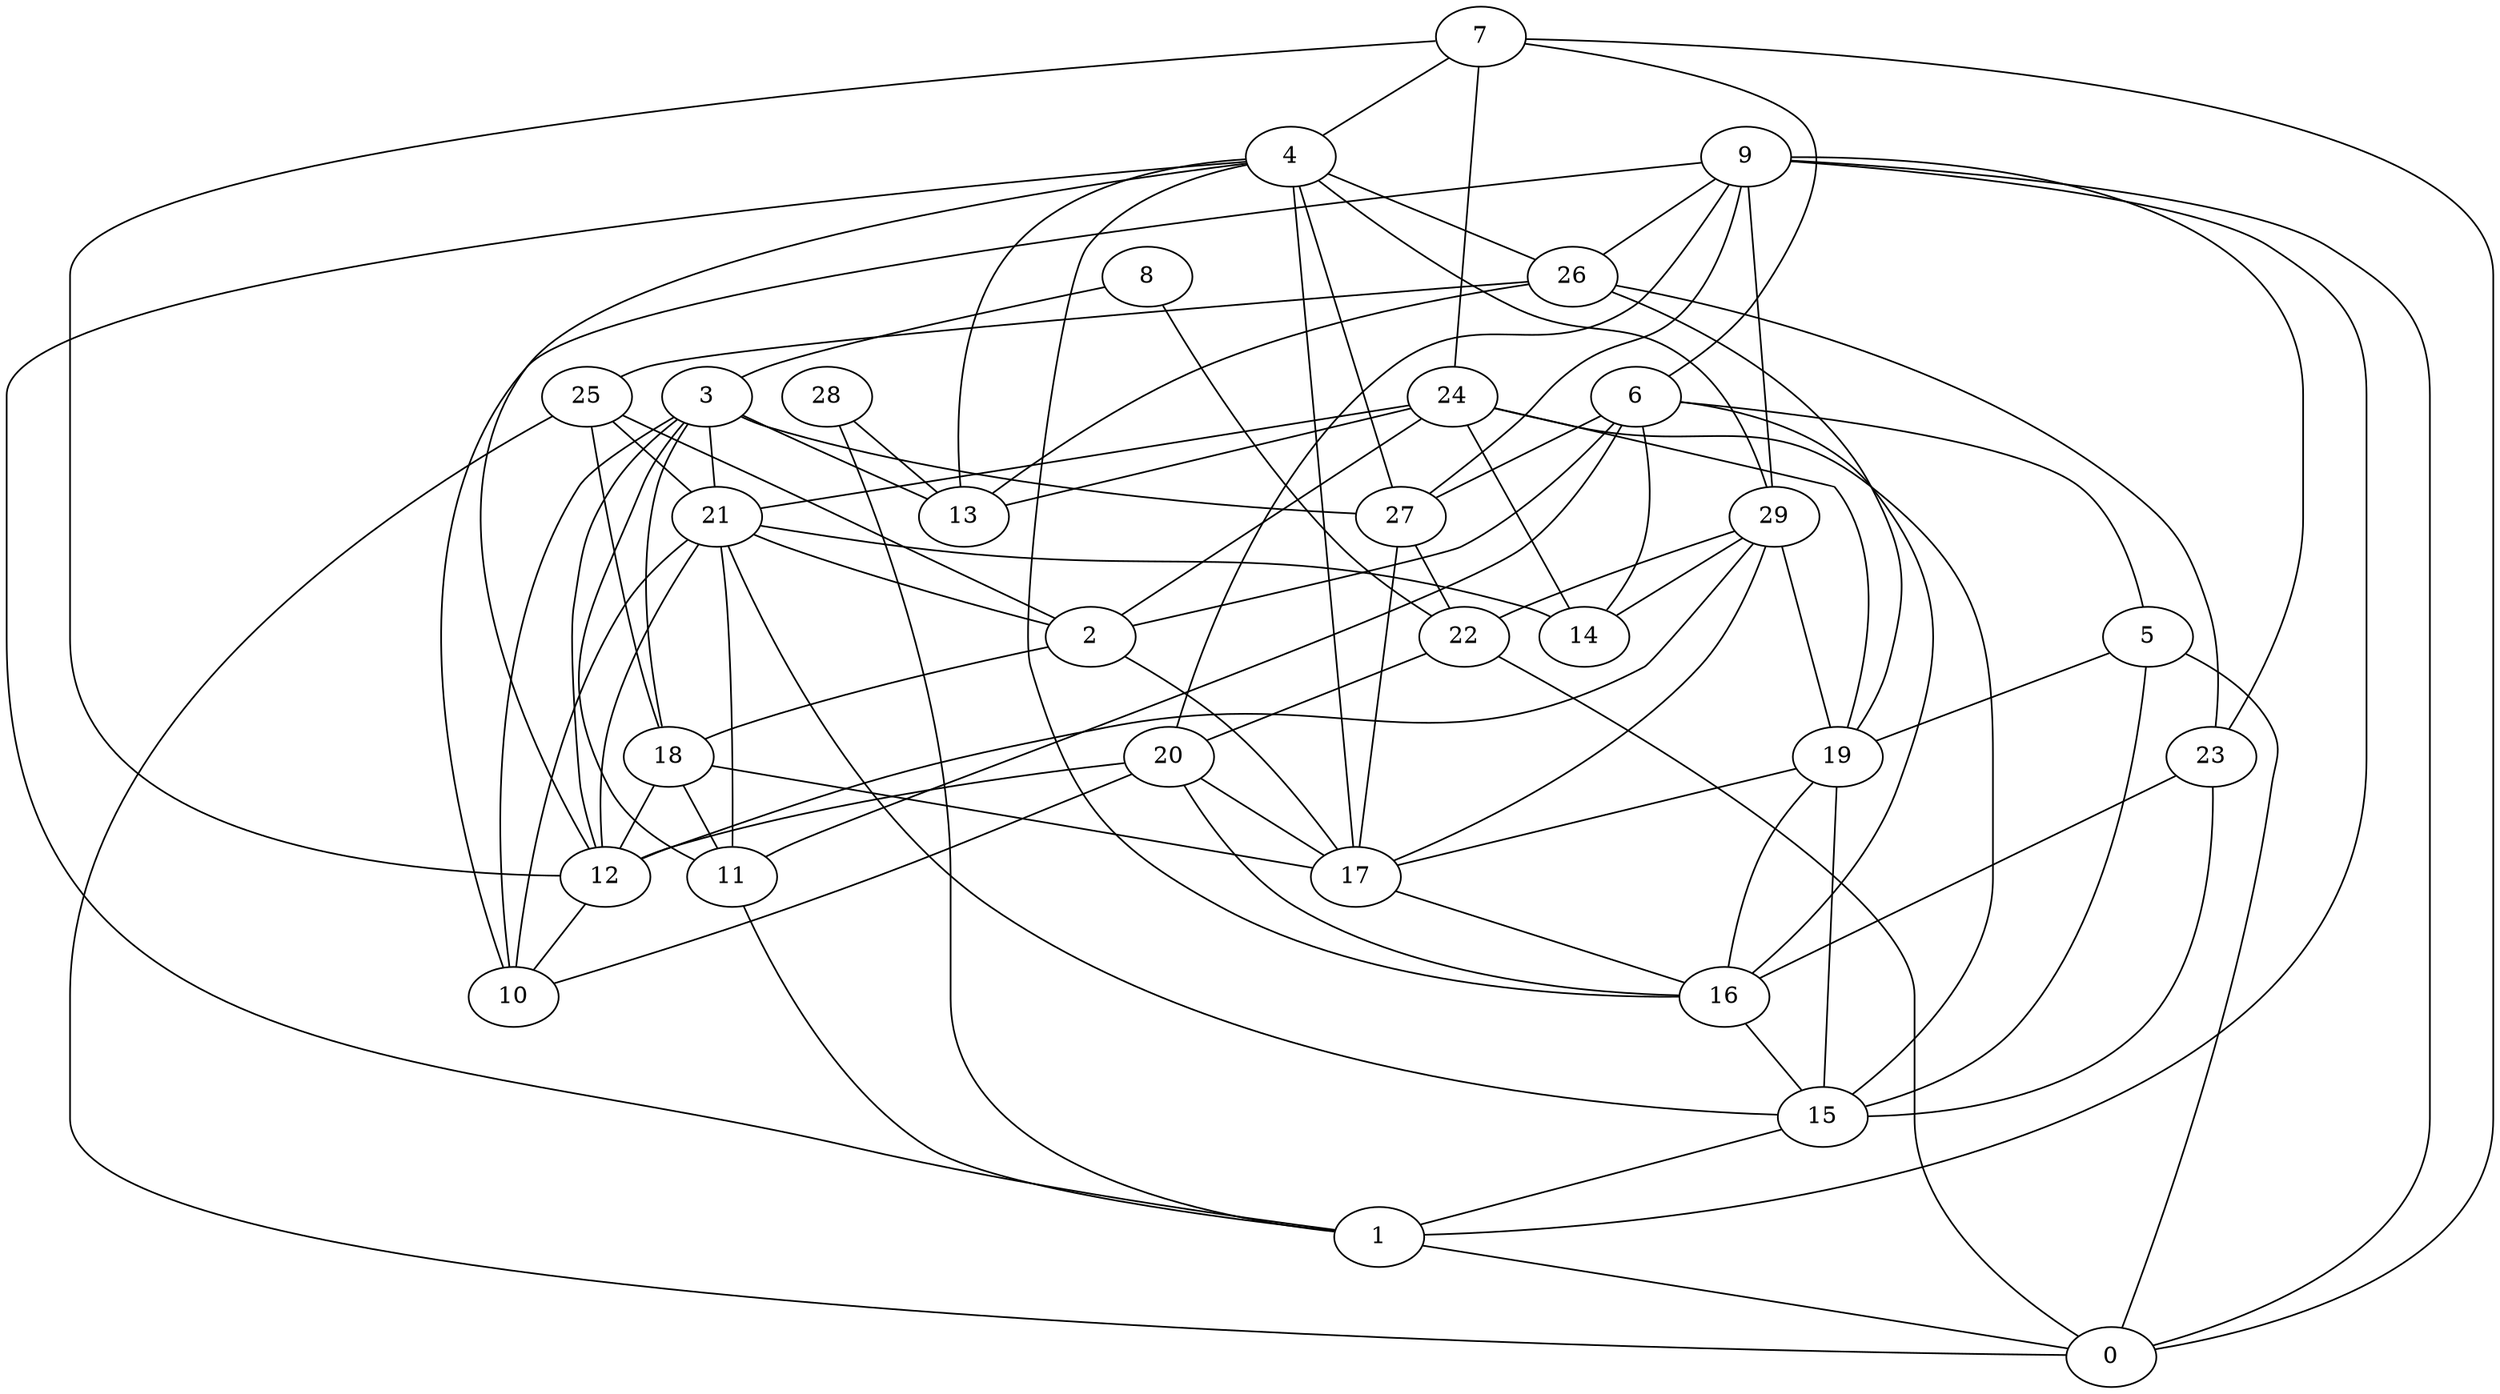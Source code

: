 digraph GG_graph {

subgraph G_graph {
edge [color = black]
"20" -> "17" [dir = none]
"26" -> "23" [dir = none]
"26" -> "13" [dir = none]
"9" -> "29" [dir = none]
"9" -> "10" [dir = none]
"1" -> "0" [dir = none]
"8" -> "3" [dir = none]
"4" -> "16" [dir = none]
"4" -> "1" [dir = none]
"4" -> "13" [dir = none]
"29" -> "14" [dir = none]
"29" -> "22" [dir = none]
"5" -> "15" [dir = none]
"18" -> "17" [dir = none]
"24" -> "15" [dir = none]
"21" -> "2" [dir = none]
"21" -> "12" [dir = none]
"21" -> "15" [dir = none]
"19" -> "15" [dir = none]
"3" -> "27" [dir = none]
"3" -> "11" [dir = none]
"3" -> "21" [dir = none]
"3" -> "18" [dir = none]
"3" -> "10" [dir = none]
"3" -> "13" [dir = none]
"6" -> "5" [dir = none]
"25" -> "2" [dir = none]
"7" -> "24" [dir = none]
"28" -> "1" [dir = none]
"24" -> "13" [dir = none]
"12" -> "10" [dir = none]
"20" -> "10" [dir = none]
"21" -> "11" [dir = none]
"17" -> "16" [dir = none]
"9" -> "27" [dir = none]
"7" -> "0" [dir = none]
"24" -> "21" [dir = none]
"27" -> "17" [dir = none]
"26" -> "19" [dir = none]
"20" -> "12" [dir = none]
"4" -> "17" [dir = none]
"24" -> "2" [dir = none]
"2" -> "18" [dir = none]
"5" -> "0" [dir = none]
"28" -> "13" [dir = none]
"9" -> "23" [dir = none]
"25" -> "21" [dir = none]
"7" -> "12" [dir = none]
"23" -> "15" [dir = none]
"11" -> "1" [dir = none]
"19" -> "17" [dir = none]
"24" -> "19" [dir = none]
"26" -> "25" [dir = none]
"5" -> "19" [dir = none]
"4" -> "26" [dir = none]
"9" -> "0" [dir = none]
"4" -> "27" [dir = none]
"6" -> "11" [dir = none]
"20" -> "16" [dir = none]
"24" -> "14" [dir = none]
"6" -> "27" [dir = none]
"16" -> "15" [dir = none]
"2" -> "17" [dir = none]
"19" -> "16" [dir = none]
"18" -> "11" [dir = none]
"6" -> "2" [dir = none]
"4" -> "29" [dir = none]
"18" -> "12" [dir = none]
"7" -> "6" [dir = none]
"9" -> "1" [dir = none]
"21" -> "10" [dir = none]
"8" -> "22" [dir = none]
"21" -> "14" [dir = none]
"22" -> "20" [dir = none]
"7" -> "4" [dir = none]
"9" -> "20" [dir = none]
"6" -> "16" [dir = none]
"23" -> "16" [dir = none]
"22" -> "0" [dir = none]
"29" -> "12" [dir = none]
"15" -> "1" [dir = none]
"4" -> "12" [dir = none]
"27" -> "22" [dir = none]
"29" -> "19" [dir = none]
"29" -> "17" [dir = none]
"9" -> "26" [dir = none]
"3" -> "12" [dir = none]
"25" -> "18" [dir = none]
"25" -> "0" [dir = none]
"6" -> "14" [dir = none]
}

}
